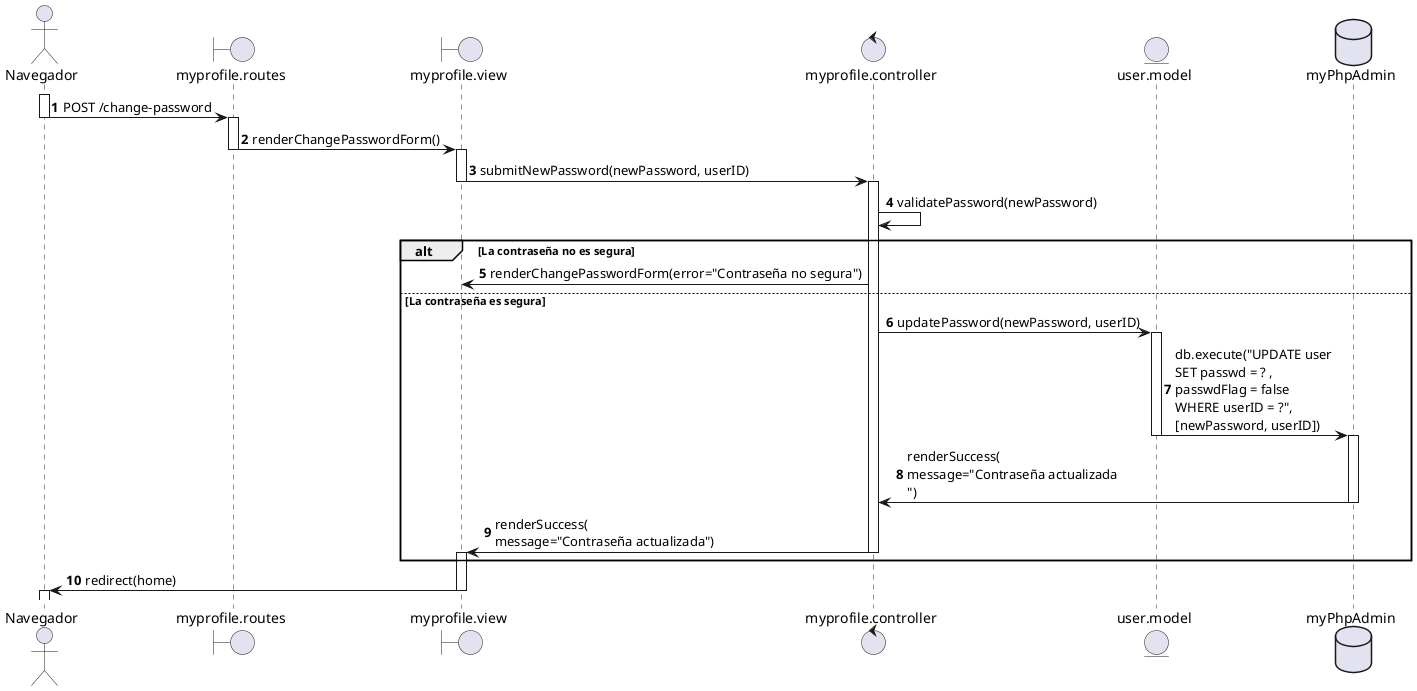 @startuml CU09 - Cambio de contraseña temporal - Diagrama de secuencia

actor Navegador
boundary "myprofile.routes" as Routes
boundary "myprofile.view" as View
control "myprofile.controller" as Controller
entity "user.model" as Model
database "myPhpAdmin" as DB

autonumber

' El navegador envía una solicitud POST para cambiar la contraseña
activate Navegador
Navegador -> Routes : POST /change-password
deactivate Navegador

' La ruta redirige a la vista del formulario
activate Routes
Routes -> View : renderChangePasswordForm()
deactivate Routes

' El usuario interactúa con la vista: ingresa la nueva contraseña
activate View
View -> Controller : submitNewPassword(newPassword, userID)
deactivate View

' El controlador valida la contraseña en el servidor
activate Controller
Controller -> Controller : validatePassword(newPassword)
alt La contraseña no es segura
    Controller -> View : renderChangePasswordForm(error="Contraseña no segura")
else La contraseña es segura
    ' Se aplica el hash internamente antes de actualizar la contraseña en la base de datos.
    Controller -> Model : updatePassword(newPassword, userID)
    activate Model
    Model -> DB : db.execute("UPDATE user\nSET passwd = ? ,\npasswdFlag = false\nWHERE userID = ?",\n[newPassword, userID])
    deactivate Model
    activate DB
    DB -> Controller : renderSuccess(\nmessage="Contraseña actualizada\n")
    deactivate DB
    deactivate Model
    Controller -> View : renderSuccess(\nmessage="Contraseña actualizada")
    deactivate Controller
    activate View
end

' La vista renderiza el resultado y lo devuelve al navegador
View -> Navegador : redirect(home)
deactivate View
activate Navegador

@enduml